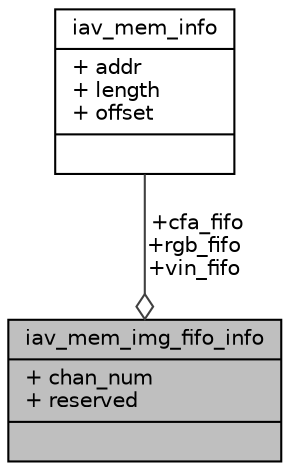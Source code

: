 digraph "iav_mem_img_fifo_info"
{
 // INTERACTIVE_SVG=YES
 // LATEX_PDF_SIZE
  bgcolor="transparent";
  edge [fontname="Helvetica",fontsize="10",labelfontname="Helvetica",labelfontsize="10"];
  node [fontname="Helvetica",fontsize="10",shape=record];
  Node1 [label="{iav_mem_img_fifo_info\n|+ chan_num\l+ reserved\l|}",height=0.2,width=0.4,color="black", fillcolor="grey75", style="filled", fontcolor="black",tooltip=" "];
  Node2 -> Node1 [color="grey25",fontsize="10",style="solid",label=" +cfa_fifo\n+rgb_fifo\n+vin_fifo" ,arrowhead="odiamond",fontname="Helvetica"];
  Node2 [label="{iav_mem_info\n|+ addr\l+ length\l+ offset\l|}",height=0.2,width=0.4,color="black",URL="$da/dae/structiav__mem__info.html",tooltip=" "];
}
